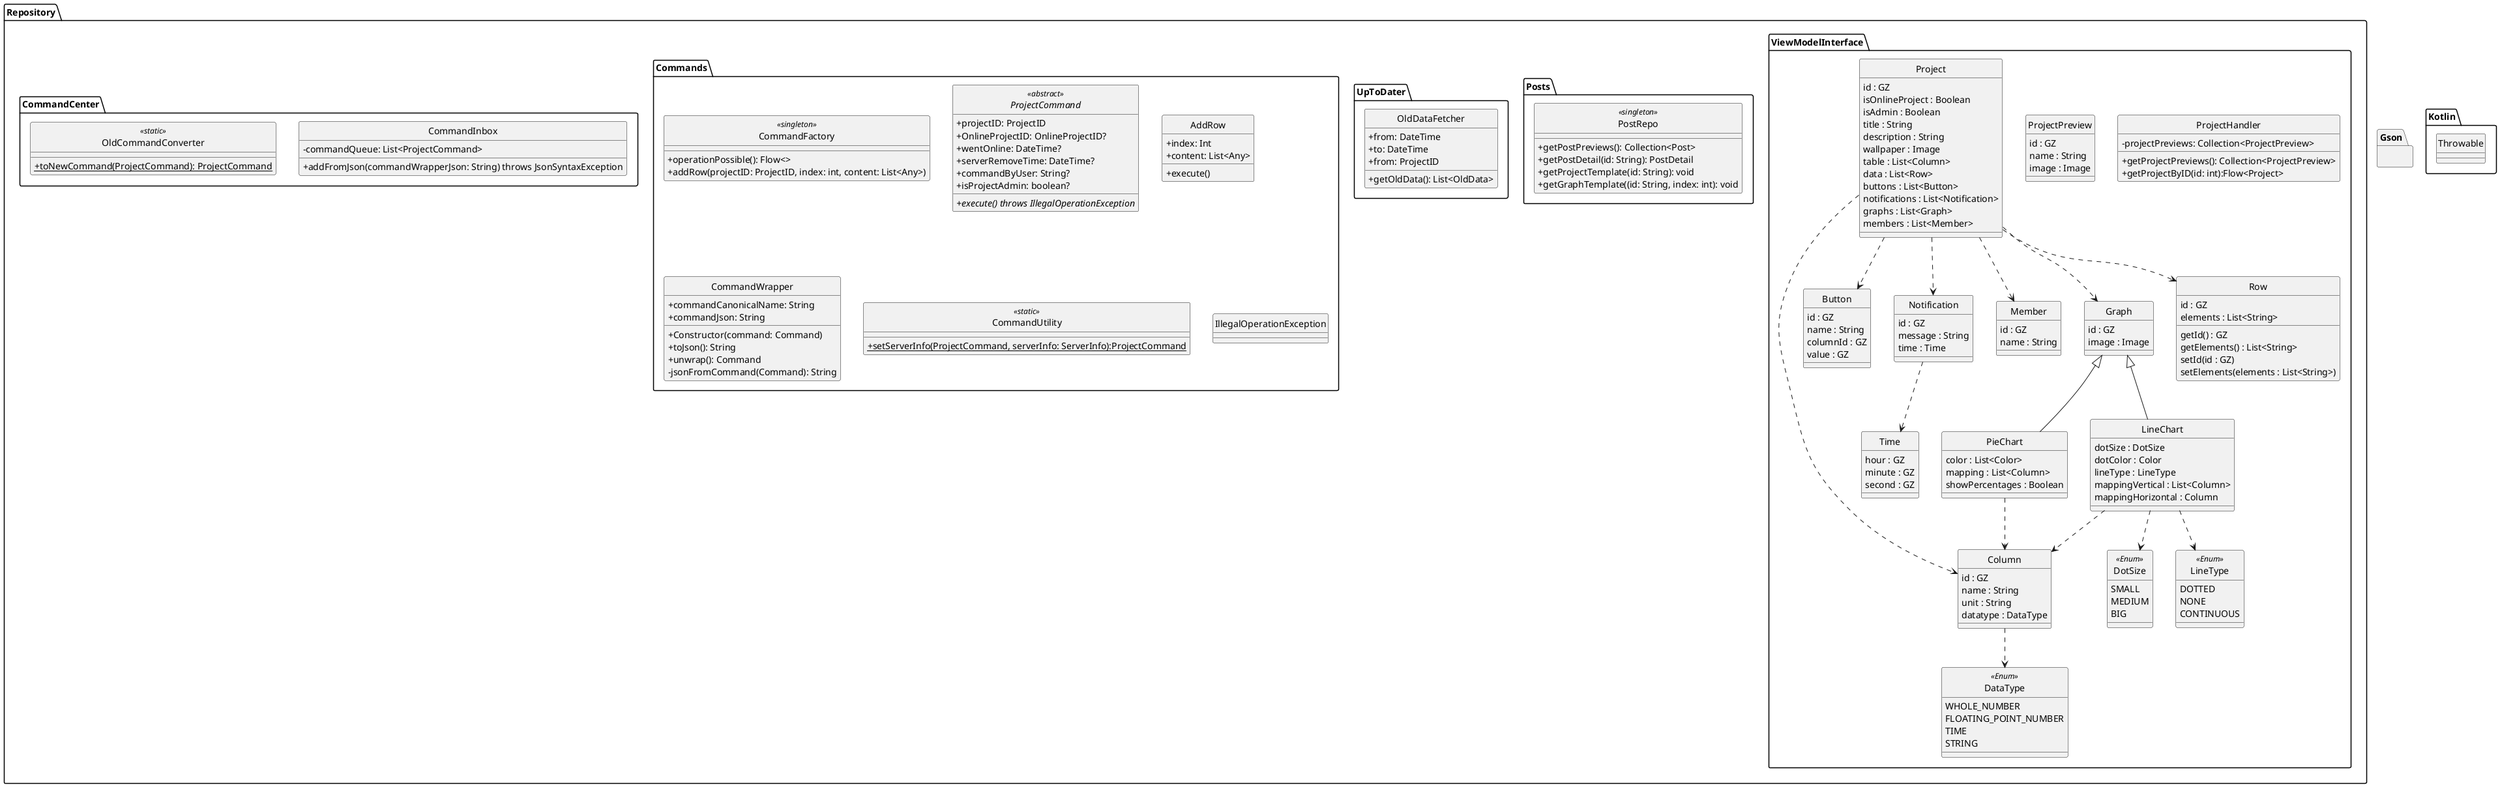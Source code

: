 @startuml

skinparam monochrome true
skinparam shadowing false
skinparam genericDisplay old
skinparam classAttributeIconSize 0
hide circle

package Gson {}
package Kotlin{
class Throwable {
}
}

package Repository {
'=================================================================================================='
'Overleaf
package ViewModelInterface {
    'Overleaf
    class ProjectHandler {
        -projectPreviews: Collection<ProjectPreview>
        +getProjectPreviews(): Collection<ProjectPreview>
        +getProjectByID(id: int):Flow<Project>
    }

    class Column {
        id : GZ
        name : String
        unit : String
        datatype : DataType

    }

    class Button {
        id : GZ
        name : String
        columnId : GZ
        value : GZ
    }

    class Notification {
        id : GZ
        message : String
        time : Time
    }

    class Time {
        hour : GZ
        minute : GZ
        second : GZ
    }

    class Member {
        id : GZ
        name : String
    }

    class ProjectPreview {
        id : GZ
        name : String
        image : Image
    }

    class Graph {
        id : GZ
        image : Image
    }

    class LineChart {
        dotSize : DotSize
        dotColor : Color
        lineType : LineType
        mappingVertical : List<Column>
        mappingHorizontal : Column
    }

    enum DotSize <<Enum>> {
        SMALL
        MEDIUM
        BIG
    }

    enum LineType <<Enum>> {
        DOTTED
        NONE
        CONTINUOUS
    }

    class PieChart {
        color : List<Color>
        mapping : List<Column>
        showPercentages : Boolean
    }


    enum DataType <<Enum>> {
        WHOLE_NUMBER
        FLOATING_POINT_NUMBER
        TIME
        STRING
    }

    class Project {
        id : GZ
        isOnlineProject : Boolean
        isAdmin : Boolean
        title : String
        description : String
        wallpaper : Image
        table : List<Column>
        data : List<Row>
        buttons : List<Button>
        notifications : List<Notification>
        graphs : List<Graph>
        members : List<Member>
    }

    class Row {
        id : GZ
        elements : List<String>

        getId() : GZ
        getElements() : List<String>
        setId(id : GZ)
        setElements(elements : List<String>)
    }

    Graph <|-- LineChart
    Graph <|-- PieChart

    Project ..> Column
    Project ..> Row
    Project ..> Graph
    Project ..> Button
    Project ..> Member
    Project ..> Notification

    LineChart ..> LineType
    LineChart ..> DotSize
    LineChart ..> Column

    PieChart ..> Column

    Notification ..> Time

    Column ..> DataType
}
'=================================================================================================='
  package Posts {
    class PostRepo <<singleton>>{
        +getPostPreviews(): Collection<Post>
        +getPostDetail(id: String): PostDetail
        'teplate downloaden via postid
        +getProjectTemplate(id: String): void
        'teplate downloaden via postid + index des graph temlates im Post
        +getGraphTemplate((id: String, index: int): void
    }
  }
'=================================================================================================='
  'Overleaf
  package UpToDater {
        'Wenn ich einmal länger als 72h am Stück offline war merke ich mir diese Intervalle
        'dann Frage ich jemanden auf dem Server an, der in diesen 72h keine Blindspots hat
        'Overleaf
        class OldDataFetcher {
        +from: DateTime
        +to: DateTime
        +from: ProjectID
        'null == daten nicht vorhanden
        +getOldData(): List<OldData>
        }
  }

'=================================================================================================='
 package Commands {
 class CommandFactory <<singleton>> {
    +operationPossible(): Flow<>
    +addRow(projectID: ProjectID, index: int, content: List<Any>)
 }
 abstract class ProjectCommand <<abstract>>{
     +projectID: ProjectID
     +OnlineProjectID: OnlineProjectID?
     {field}+wentOnline: DateTime?
     {field}+serverRemoveTime: DateTime?
     +commandByUser: String?
     +isProjectAdmin: boolean?

     {abstract}+execute() throws IllegalOperationException
 }
 class AddRow {
    +index: Int
    +content: List<Any>

    +execute()
 }
 class CommandWrapper {
 +commandCanonicalName: String
 +commandJson: String

 +Constructor(command: Command)
 +toJson(): String
 +unwrap(): Command
 -jsonFromCommand(Command): String
 }

 /'
 'Overleaf
 enum ProjectCommand <<enumeration>> {
    ..Table Commands..
    DELETE_ROW
    DELETE_COLUMN
    ADD_ROW
    ADD_COLUMN
    SET_CELL
    ..User Commands..
    SET_ADMIN
    ADD_USER
    REMOVE_USER
    ..Graph Commands..
    CREATE_GRAPH
    SET_TRANSFORMATION_FUNCTION_COMPOSITION
    SET_CALCULATION_FUNCTION
    ..String Commands..
    SET_SETTING
    SET_PROJECT_NAME
    SET_PROJECT_DESCRIPTION
    SET_WALLPAPER
    ..Notification Commands..
    SET_NOTIFICATION
    DELETE_NOTIFICATION
    ..UI Element Command..
    SET_UI_ELEMENT
    ..DateTime Commands..
    REQUEST_OLD_DATA
    ..Boolean Commands..
    SET_IS_ONLINE_PROJECT
    SET_PROJECT_ADMIN
    ..Void Commands..
    CREATE_PROJECT
    --
    +execute(ProjectCommandData) throws IllegalOperationException, JsonSyntaxException
    +generateProjectCommandData(): ProjectCommandData
    ..einfache Konstanten..
    -dataType(value: CommandTypeData):CommandTypeData
 }
 'Overleaf
 class ProjectCommandData <<data class>> {
    +commandType: ProjectCommand
    +projectID: ProjectID
    +OnlineProjectID: OnlineProjectID?
    {field}+wentOnline: DateTime?
    {field}+serverRemoveTime: DateTime?
    +commandByUser: String?
    +isProjectAdmin: boolean?
    +commandTypeDataJson: Json
 }
 'Overleaf provisorisch
 class CommandTypeData <<data class>> {
 }
 'Overleaf
 class TableCommandData <<data class>> {
    +indices: List<int>
    +content: List<Any>
 }
 'Overleaf provisorisch
 class GraphCommandData <<data class>> {

 }
 'Overleaf provisorisch
 class UserCommandData <<data class>> {

 }
 'Overleaf provisorisch
 class StringCommandData <<data class>> {

 }
 class NotificationCommandData <<data class>> {

 }
 class UIElementCommandData <<data class>> {

 }
 class DateTimeCommandData <<data class>> {

 }
 class BooleanCommandData <<data class>> {

 }
 '/
 'Overleaf deprecated
 class CommandUtility <<static>> {
    +{static} setServerInfo(ProjectCommand, serverInfo: ServerInfo):ProjectCommand
 }
 'Overleaf
 class IllegalOperationException {
     }

 /'
 CommandUtility ..right> Gson : <<uses>>
 ProjectCommandData ..> ProjectCommand : <<uses>>
 ProjectCommand ..> IllegalOperationException : <<throws>>
 CommandTypeData "1" -o "1" ProjectCommandData
 CommandTypeData ^-- TableCommandData
 CommandTypeData ^-- GraphCommandData
 CommandTypeData ^-- StringCommandData
 CommandTypeData ^-- UserCommandData
 CommandTypeData ^-- NotificationCommandData
 CommandTypeData ^-- UIElementCommandData
 CommandTypeData ^-- DateTimeCommandData
 CommandTypeData ^-- BooleanCommandData
 Throwable ^-  IllegalOperationException

 CommandCenter ^-[hidden]- UpToDater
 UpToDater ^-[hidden]- Posts
 Row -[hidden]- TableCommandData

 TableCommandData -[hidden]- GraphCommandData
 StringCommandData -[hidden]- UserCommandData
 NotificationCommandData -[hidden]- UIElementCommandData
 DateTimeCommandData -[hidden]- BooleanCommandData
'/

 }
'=================================================================================================='
  'Overleaf deprecated
  package CommandCenter {
    'Overleaf deprecated
    class CommandInbox {
        -commandQueue: List<ProjectCommand>
        +addFromJson(commandWrapperJson: String) throws JsonSyntaxException
    }
    'Overleaf
    class OldCommandConverter <<static>>{
    +{static} toNewCommand(ProjectCommand): ProjectCommand
    }
  }
}

@enduml